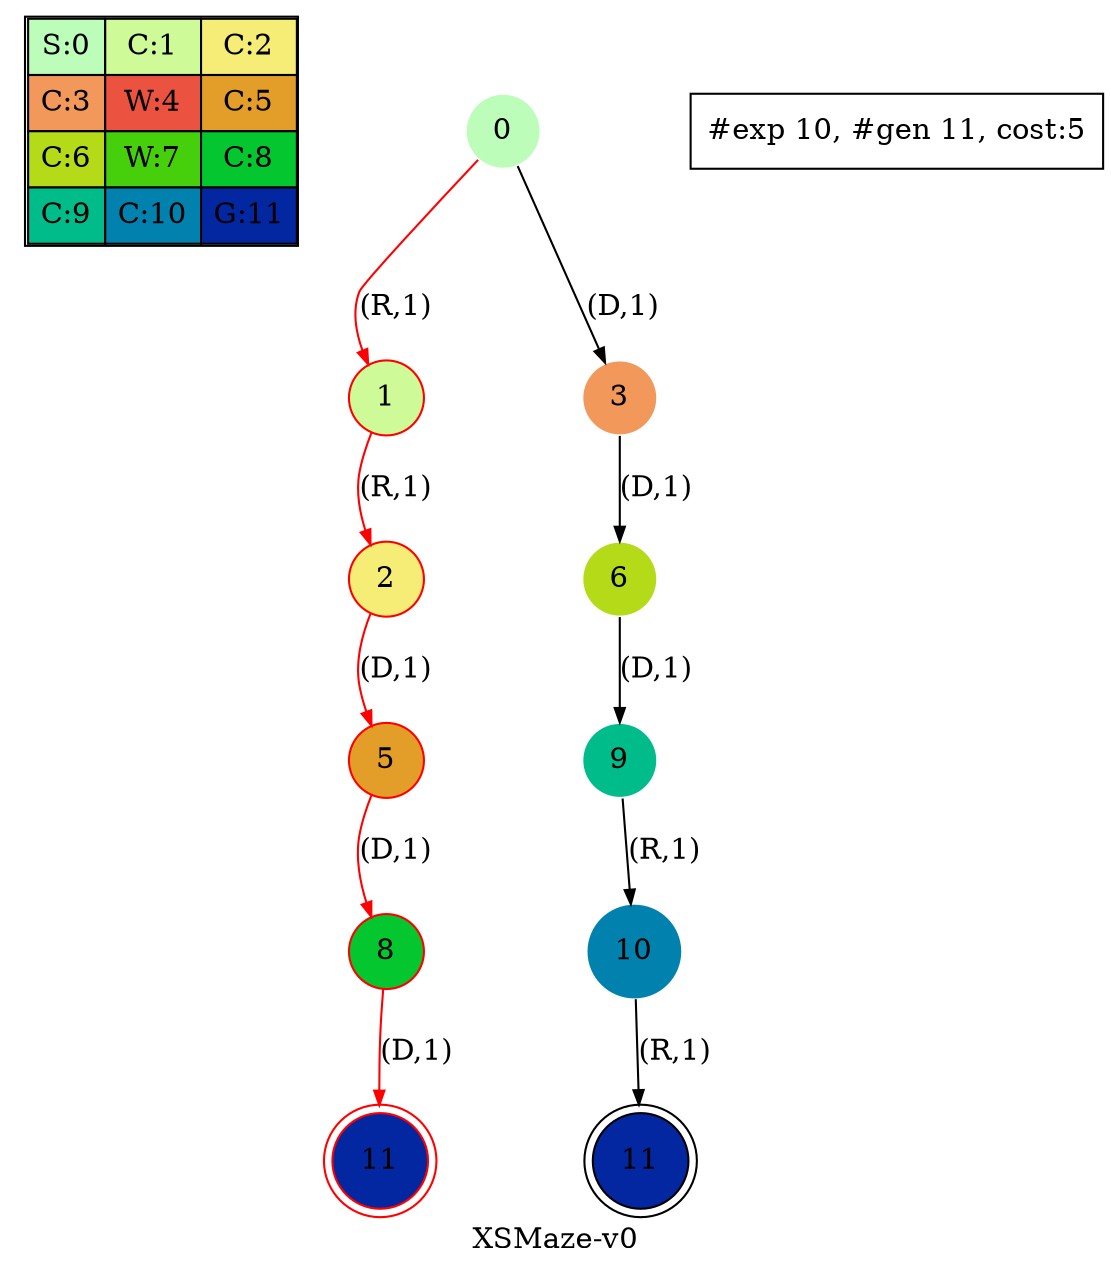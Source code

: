 digraph XSMaze { label="XSMaze-v0"
subgraph MAP {label=Map;map [shape=plaintext label=<<table border="1" cellpadding="5" cellspacing="0" cellborder="1"><tr><td bgcolor="0.32745098 0.267733   0.99083125 1.        ">S:0</td><td bgcolor="0.24117647 0.39545121 0.97940977 1.        ">C:1</td><td bgcolor="0.15490196 0.51591783 0.96349314 1.        ">C:2</td></tr><tr><td bgcolor="0.06862745 0.62692381 0.94315443 1.        ">C:3</td><td bgcolor="0.01764706 0.72643357 0.91848699 1.        ">W:4</td><td bgcolor="0.10392157 0.81262237 0.88960401 1.        ">C:5</td></tr><tr><td bgcolor="0.19803922 0.88960401 0.8534438  1.        ">C:6</td><td bgcolor="0.28431373 0.94315443 0.81619691 1.        ">W:7</td><td bgcolor="0.37058824 0.97940977 0.77520398 1.        ">C:8</td></tr><tr><td bgcolor="0.45686275 0.99770518 0.73065313 1.        ">C:9</td><td bgcolor="0.54313725 0.99770518 0.68274886 1.        ">C:10</td><td bgcolor="0.62941176 0.97940977 0.63171101 1.        ">G:11</td></tr></table>>]} 
nodesep=1 ranksep=0.5 node [shape=circle] edge [arrowsize=0.7] 
"0_0" [label=0 style=filled color=white  fillcolor="0.32745098 0.267733   0.99083125 1.        "]; 
"0_0.1-1" [label=1 style=filled color=white  fillcolor="0.24117647 0.39545121 0.97940977 1.        "color=red ];   "0_0" -> "0_0.1-1" [label="(R,1)" color=red ];  
"0_0.3-3" [label=3 style=filled color=white  fillcolor="0.06862745 0.62692381 0.94315443 1.        "];  "0_0" -> "0_0.3-3" [label="(D,1)" ]; 
"0_0.1.2-1" [label=2 style=filled color=white  fillcolor="0.15490196 0.51591783 0.96349314 1.        "color=red ];   "0_0.1-1" -> "0_0.1.2-1" [label="(R,1)" color=red ];  
"0_0.3.6-3" [label=6 style=filled color=white  fillcolor="0.19803922 0.88960401 0.8534438  1.        "];  "0_0.3-3" -> "0_0.3.6-3" [label="(D,1)" ]; 
"0_0.1.2.5-3" [label=5 style=filled color=white  fillcolor="0.10392157 0.81262237 0.88960401 1.        "color=red ];   "0_0.1.2-1" -> "0_0.1.2.5-3" [label="(D,1)" color=red ];  
"0_0.3.6.9-3" [label=9 style=filled color=white  fillcolor="0.45686275 0.99770518 0.73065313 1.        "];  "0_0.3.6-3" -> "0_0.3.6.9-3" [label="(D,1)" ]; 
"0_0.1.2.5.8-3" [label=8 style=filled color=white  fillcolor="0.37058824 0.97940977 0.77520398 1.        "color=red ];   "0_0.1.2.5-3" -> "0_0.1.2.5.8-3" [label="(D,1)" color=red ];  
"0_0.3.6.9.10-1" [label=10 style=filled color=white  fillcolor="0.54313725 0.99770518 0.68274886 1.        "];  "0_0.3.6.9-3" -> "0_0.3.6.9.10-1" [label="(R,1)" ]; 
"0_0.1.2.5.8.11-3" [label=11 style=filled color=red peripheries=2 fillcolor="0.62941176 0.97940977 0.63171101 1.        "color=red ];   "0_0.1.2.5.8-3" -> "0_0.1.2.5.8.11-3" [label="(D,1)" color=red ];  
"0_0.3.6.9.10.11-1" [label=11 style=filled color=black peripheries=2 fillcolor="0.62941176 0.97940977 0.63171101 1.        "];  "0_0.3.6.9.10-1" -> "0_0.3.6.9.10.11-1" [label="(R,1)" ]; 
 "#exp 10, #gen 11, cost:5" [ shape=box ];
}
